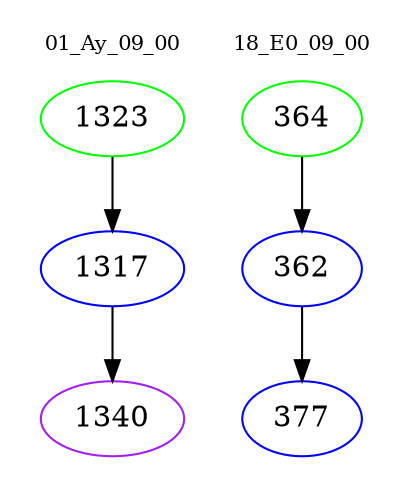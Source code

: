 digraph{
subgraph cluster_0 {
color = white
label = "01_Ay_09_00";
fontsize=10;
T0_1323 [label="1323", color="green"]
T0_1323 -> T0_1317 [color="black"]
T0_1317 [label="1317", color="blue"]
T0_1317 -> T0_1340 [color="black"]
T0_1340 [label="1340", color="purple"]
}
subgraph cluster_1 {
color = white
label = "18_E0_09_00";
fontsize=10;
T1_364 [label="364", color="green"]
T1_364 -> T1_362 [color="black"]
T1_362 [label="362", color="blue"]
T1_362 -> T1_377 [color="black"]
T1_377 [label="377", color="blue"]
}
}
